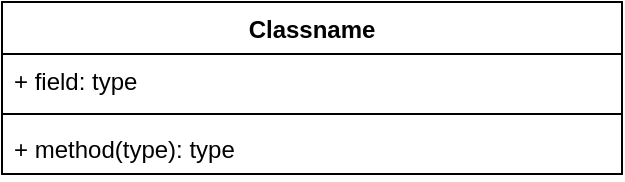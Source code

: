 <mxfile version="28.2.8">
  <diagram name="Page-1" id="VDZa9jgrSAaiPJXVdEwi">
    <mxGraphModel dx="1426" dy="777" grid="1" gridSize="10" guides="1" tooltips="1" connect="1" arrows="1" fold="1" page="1" pageScale="1" pageWidth="850" pageHeight="1100" math="0" shadow="0">
      <root>
        <mxCell id="0" />
        <mxCell id="1" parent="0" />
        <mxCell id="_odc26WfVRPzDWOgqnbg-2" value="Classname" style="swimlane;fontStyle=1;align=center;verticalAlign=top;childLayout=stackLayout;horizontal=1;startSize=26;horizontalStack=0;resizeParent=1;resizeParentMax=0;resizeLast=0;collapsible=1;marginBottom=0;whiteSpace=wrap;html=1;" vertex="1" parent="1">
          <mxGeometry x="40" y="170" width="310" height="86" as="geometry" />
        </mxCell>
        <mxCell id="_odc26WfVRPzDWOgqnbg-3" value="+ field: type" style="text;strokeColor=none;fillColor=none;align=left;verticalAlign=top;spacingLeft=4;spacingRight=4;overflow=hidden;rotatable=0;points=[[0,0.5],[1,0.5]];portConstraint=eastwest;whiteSpace=wrap;html=1;" vertex="1" parent="_odc26WfVRPzDWOgqnbg-2">
          <mxGeometry y="26" width="310" height="26" as="geometry" />
        </mxCell>
        <mxCell id="_odc26WfVRPzDWOgqnbg-4" value="" style="line;strokeWidth=1;fillColor=none;align=left;verticalAlign=middle;spacingTop=-1;spacingLeft=3;spacingRight=3;rotatable=0;labelPosition=right;points=[];portConstraint=eastwest;strokeColor=inherit;" vertex="1" parent="_odc26WfVRPzDWOgqnbg-2">
          <mxGeometry y="52" width="310" height="8" as="geometry" />
        </mxCell>
        <mxCell id="_odc26WfVRPzDWOgqnbg-5" value="+ method(type): type" style="text;strokeColor=none;fillColor=none;align=left;verticalAlign=top;spacingLeft=4;spacingRight=4;overflow=hidden;rotatable=0;points=[[0,0.5],[1,0.5]];portConstraint=eastwest;whiteSpace=wrap;html=1;" vertex="1" parent="_odc26WfVRPzDWOgqnbg-2">
          <mxGeometry y="60" width="310" height="26" as="geometry" />
        </mxCell>
      </root>
    </mxGraphModel>
  </diagram>
</mxfile>
